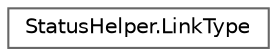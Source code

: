 digraph "Graphical Class Hierarchy"
{
 // LATEX_PDF_SIZE
  bgcolor="transparent";
  edge [fontname=Helvetica,fontsize=10,labelfontname=Helvetica,labelfontsize=10];
  node [fontname=Helvetica,fontsize=10,shape=box,height=0.2,width=0.4];
  rankdir="LR";
  Node0 [id="Node000000",label="StatusHelper.LinkType",height=0.2,width=0.4,color="grey40", fillcolor="white", style="filled",URL="$enum_status_helper_1_1_link_type.html",tooltip=" "];
}
